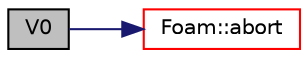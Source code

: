 digraph "V0"
{
  bgcolor="transparent";
  edge [fontname="Helvetica",fontsize="10",labelfontname="Helvetica",labelfontsize="10"];
  node [fontname="Helvetica",fontsize="10",shape=record];
  rankdir="LR";
  Node12937 [label="V0",height=0.2,width=0.4,color="black", fillcolor="grey75", style="filled", fontcolor="black"];
  Node12937 -> Node12938 [color="midnightblue",fontsize="10",style="solid",fontname="Helvetica"];
  Node12938 [label="Foam::abort",height=0.2,width=0.4,color="red",URL="$a21851.html#a447107a607d03e417307c203fa5fb44b"];
}

